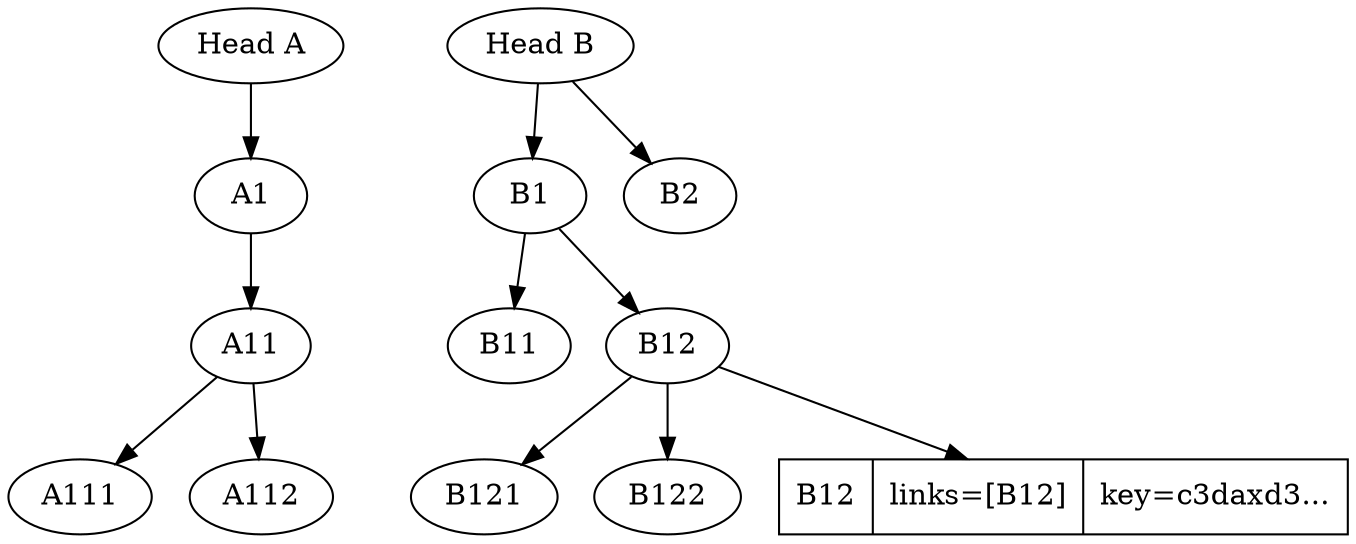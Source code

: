 digraph Hyperlog {
	A->A1->A11->A111
	A11->A112
	B->B1->B11
	B1->B12
	B->B2
	B12->B121
	B12->B122
	B12->B123
	A [label="Head A"]
	B [label="Head B"]
	B123 [shape=record, label="B12|links=[B12] | { key=c3daxd3...}"]
}